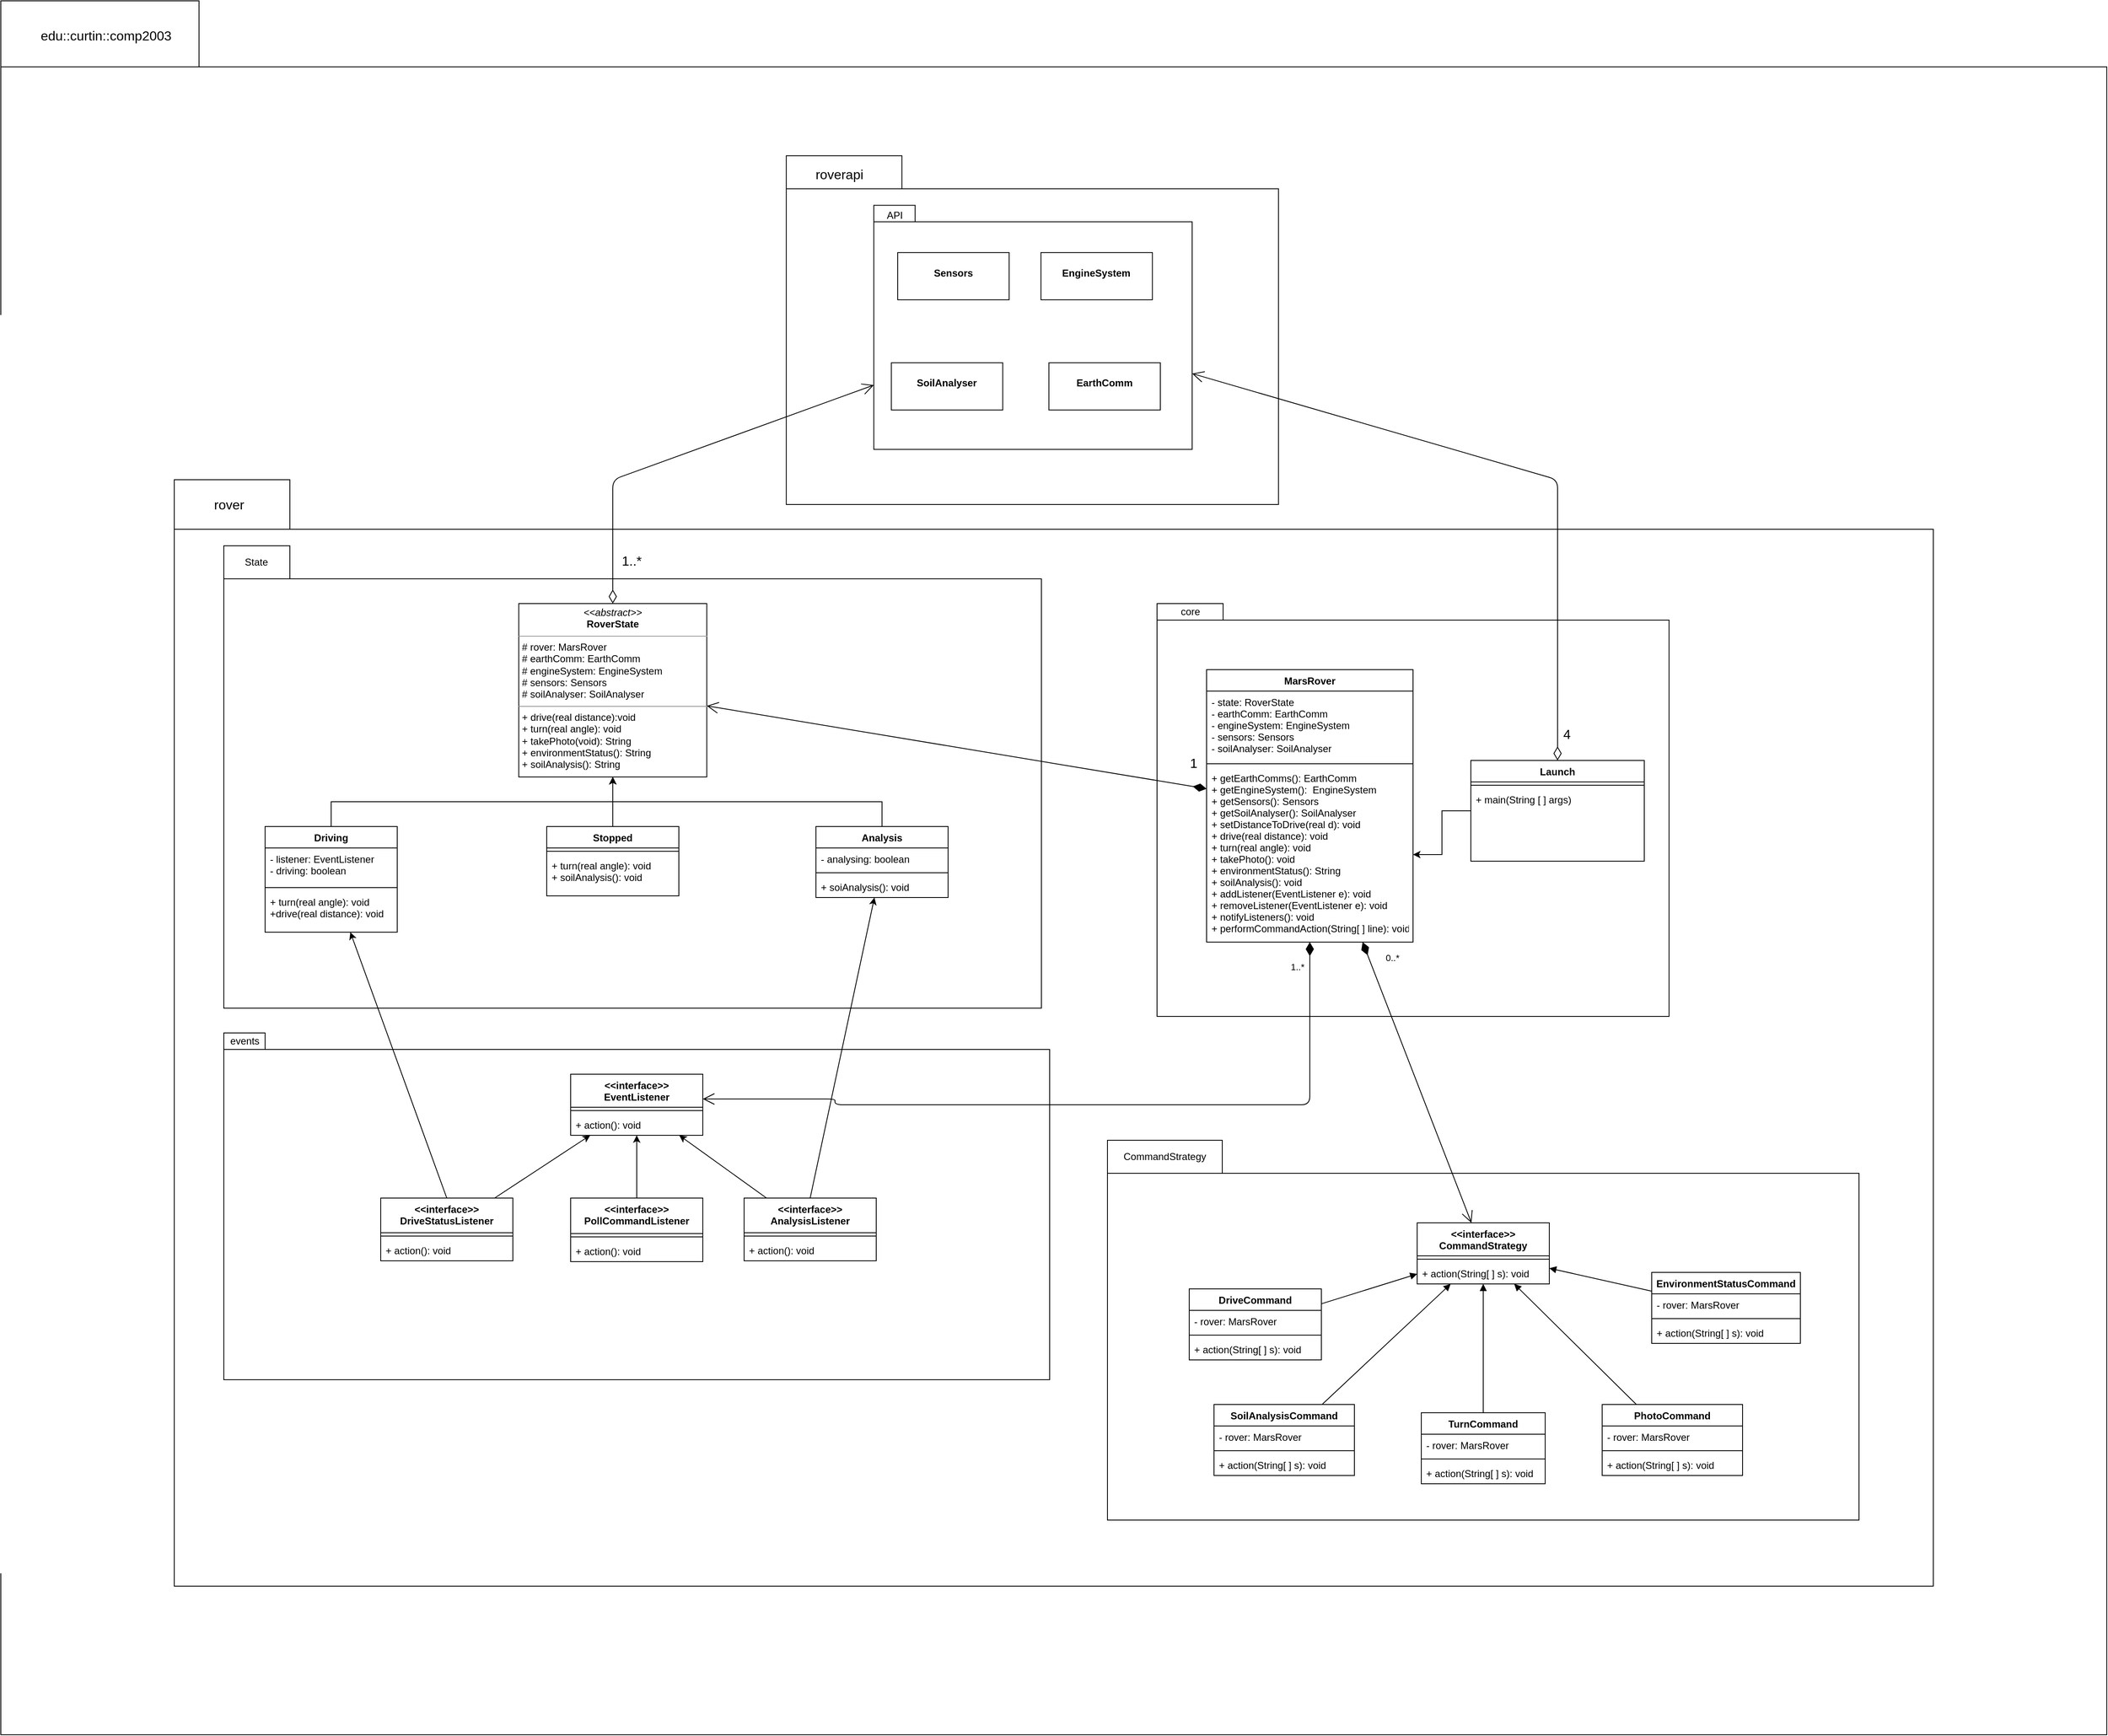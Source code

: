 <mxfile version="14.6.13" type="device"><diagram id="wN_aXKT0hSmo4wm4TGsy" name="Page-1"><mxGraphModel dx="5213" dy="4482" grid="1" gridSize="10" guides="1" tooltips="1" connect="1" arrows="1" fold="1" page="1" pageScale="1" pageWidth="827" pageHeight="1169" math="0" shadow="0"><root><mxCell id="0"/><mxCell id="1" parent="0"/><mxCell id="MtsgH6thedZWllhzm0tt-86" value="" style="group" vertex="1" connectable="0" parent="1"><mxGeometry x="100" y="-220" width="2550" height="2100" as="geometry"/></mxCell><mxCell id="MtsgH6thedZWllhzm0tt-84" value="" style="shape=folder;fontStyle=1;spacingTop=10;tabWidth=240;tabHeight=80;tabPosition=left;html=1;fontSize=16;" vertex="1" parent="MtsgH6thedZWllhzm0tt-86"><mxGeometry width="2550" height="2100" as="geometry"/></mxCell><mxCell id="MtsgH6thedZWllhzm0tt-85" value="edu::curtin::comp2003" style="text;html=1;align=center;verticalAlign=middle;resizable=0;points=[];autosize=1;strokeColor=none;fontSize=16;" vertex="1" parent="MtsgH6thedZWllhzm0tt-86"><mxGeometry x="41.975" y="31.658" width="170" height="20" as="geometry"/></mxCell><mxCell id="MtsgH6thedZWllhzm0tt-70" value="" style="group" vertex="1" connectable="0" parent="1"><mxGeometry x="1080" y="-20" width="577.091" height="410.004" as="geometry"/></mxCell><mxCell id="VUvdC_Pb-6mdF2qOC4kB-125" value="" style="group" parent="MtsgH6thedZWllhzm0tt-70" vertex="1" connectable="0"><mxGeometry x="77.091" y="47.674" width="500" height="362.33" as="geometry"/></mxCell><mxCell id="MtsgH6thedZWllhzm0tt-54" value="" style="shape=folder;fontStyle=1;spacingTop=10;tabWidth=140;tabHeight=40;tabPosition=left;html=1;fontSize=16;" vertex="1" parent="VUvdC_Pb-6mdF2qOC4kB-125"><mxGeometry x="-106" y="-60" width="596" height="422.33" as="geometry"/></mxCell><mxCell id="VUvdC_Pb-6mdF2qOC4kB-119" value="" style="shape=folder;fontStyle=1;spacingTop=10;tabWidth=50;tabHeight=20;tabPosition=left;html=1;" parent="VUvdC_Pb-6mdF2qOC4kB-125" vertex="1"><mxGeometry width="385.455" height="295.581" as="geometry"/></mxCell><mxCell id="VUvdC_Pb-6mdF2qOC4kB-120" value="API" style="text;html=1;align=center;verticalAlign=middle;resizable=0;points=[];autosize=1;strokeColor=none;" parent="VUvdC_Pb-6mdF2qOC4kB-125" vertex="1"><mxGeometry x="9.636" y="1.907" width="30" height="20" as="geometry"/></mxCell><mxCell id="VUvdC_Pb-6mdF2qOC4kB-115" value="&lt;p style=&quot;margin: 0px ; margin-top: 4px ; text-align: center&quot;&gt;&lt;br&gt;&lt;b&gt;Sensors&lt;/b&gt;&lt;/p&gt;" style="verticalAlign=top;align=left;overflow=fill;fontSize=12;fontFamily=Helvetica;html=1;" parent="VUvdC_Pb-6mdF2qOC4kB-125" vertex="1"><mxGeometry x="28.909" y="57.209" width="134.909" height="57.209" as="geometry"/></mxCell><mxCell id="VUvdC_Pb-6mdF2qOC4kB-118" value="&lt;p style=&quot;margin: 0px ; margin-top: 4px ; text-align: center&quot;&gt;&lt;br&gt;&lt;b&gt;SoilAnalyser&lt;/b&gt;&lt;/p&gt;" style="verticalAlign=top;align=left;overflow=fill;fontSize=12;fontFamily=Helvetica;html=1;" parent="VUvdC_Pb-6mdF2qOC4kB-125" vertex="1"><mxGeometry x="21.2" y="190.698" width="134.909" height="57.209" as="geometry"/></mxCell><mxCell id="VUvdC_Pb-6mdF2qOC4kB-117" value="&lt;p style=&quot;margin: 0px ; margin-top: 4px ; text-align: center&quot;&gt;&lt;br&gt;&lt;b&gt;EngineSystem&lt;/b&gt;&lt;/p&gt;" style="verticalAlign=top;align=left;overflow=fill;fontSize=12;fontFamily=Helvetica;html=1;" parent="VUvdC_Pb-6mdF2qOC4kB-125" vertex="1"><mxGeometry x="202.364" y="57.209" width="134.909" height="57.209" as="geometry"/></mxCell><mxCell id="VUvdC_Pb-6mdF2qOC4kB-116" value="&lt;p style=&quot;margin: 0px ; margin-top: 4px ; text-align: center&quot;&gt;&lt;br&gt;&lt;b&gt;EarthComm&lt;/b&gt;&lt;/p&gt;" style="verticalAlign=top;align=left;overflow=fill;fontSize=12;fontFamily=Helvetica;html=1;" parent="VUvdC_Pb-6mdF2qOC4kB-125" vertex="1"><mxGeometry x="212" y="190.698" width="134.909" height="57.209" as="geometry"/></mxCell><mxCell id="MtsgH6thedZWllhzm0tt-55" value="roverapi" style="text;html=1;align=center;verticalAlign=middle;resizable=0;points=[];autosize=1;strokeColor=none;fontSize=16;" vertex="1" parent="MtsgH6thedZWllhzm0tt-70"><mxGeometry width="70" height="20" as="geometry"/></mxCell><mxCell id="MtsgH6thedZWllhzm0tt-52" value="" style="group" vertex="1" connectable="0" parent="1"><mxGeometry x="310" y="360" width="2130" height="1340" as="geometry"/></mxCell><mxCell id="MtsgH6thedZWllhzm0tt-50" value="" style="shape=folder;fontStyle=1;spacingTop=10;tabWidth=140;tabHeight=60;tabPosition=left;html=1;" vertex="1" parent="MtsgH6thedZWllhzm0tt-52"><mxGeometry width="2130" height="1340" as="geometry"/></mxCell><mxCell id="MtsgH6thedZWllhzm0tt-51" value="rover" style="text;html=1;align=center;verticalAlign=middle;resizable=0;points=[];autosize=1;strokeColor=none;fontStyle=0;fontSize=16;" vertex="1" parent="MtsgH6thedZWllhzm0tt-52"><mxGeometry x="40.571" y="20" width="50" height="20" as="geometry"/></mxCell><mxCell id="MtsgH6thedZWllhzm0tt-41" value="" style="group" vertex="1" connectable="0" parent="1"><mxGeometry x="1440" y="1160" width="910" height="460" as="geometry"/></mxCell><mxCell id="MtsgH6thedZWllhzm0tt-39" value="" style="shape=folder;fontStyle=1;spacingTop=10;tabWidth=139;tabHeight=40;tabPosition=left;html=1;" vertex="1" parent="MtsgH6thedZWllhzm0tt-41"><mxGeometry width="910" height="460" as="geometry"/></mxCell><mxCell id="MtsgH6thedZWllhzm0tt-40" value="CommandStrategy" style="text;html=1;align=center;verticalAlign=middle;resizable=0;points=[];autosize=1;strokeColor=none;" vertex="1" parent="MtsgH6thedZWllhzm0tt-41"><mxGeometry x="9" y="10" width="120" height="20" as="geometry"/></mxCell><mxCell id="MtsgH6thedZWllhzm0tt-15" value="&lt;&lt;interface&gt;&gt;&#10;CommandStrategy" style="swimlane;fontStyle=1;align=center;verticalAlign=top;childLayout=stackLayout;horizontal=1;startSize=40;horizontalStack=0;resizeParent=1;resizeParentMax=0;resizeLast=0;collapsible=1;marginBottom=0;" vertex="1" parent="MtsgH6thedZWllhzm0tt-41"><mxGeometry x="375" y="100" width="160" height="74" as="geometry"/></mxCell><mxCell id="MtsgH6thedZWllhzm0tt-17" value="" style="line;strokeWidth=1;fillColor=none;align=left;verticalAlign=middle;spacingTop=-1;spacingLeft=3;spacingRight=3;rotatable=0;labelPosition=right;points=[];portConstraint=eastwest;" vertex="1" parent="MtsgH6thedZWllhzm0tt-15"><mxGeometry y="40" width="160" height="8" as="geometry"/></mxCell><mxCell id="MtsgH6thedZWllhzm0tt-18" value="+ action(String[ ] s): void" style="text;strokeColor=none;fillColor=none;align=left;verticalAlign=top;spacingLeft=4;spacingRight=4;overflow=hidden;rotatable=0;points=[[0,0.5],[1,0.5]];portConstraint=eastwest;" vertex="1" parent="MtsgH6thedZWllhzm0tt-15"><mxGeometry y="48" width="160" height="26" as="geometry"/></mxCell><mxCell id="MtsgH6thedZWllhzm0tt-19" value="DriveCommand" style="swimlane;fontStyle=1;align=center;verticalAlign=top;childLayout=stackLayout;horizontal=1;startSize=26;horizontalStack=0;resizeParent=1;resizeParentMax=0;resizeLast=0;collapsible=1;marginBottom=0;" vertex="1" parent="MtsgH6thedZWllhzm0tt-41"><mxGeometry x="99" y="180" width="160" height="86" as="geometry"/></mxCell><mxCell id="MtsgH6thedZWllhzm0tt-20" value="- rover: MarsRover" style="text;strokeColor=none;fillColor=none;align=left;verticalAlign=top;spacingLeft=4;spacingRight=4;overflow=hidden;rotatable=0;points=[[0,0.5],[1,0.5]];portConstraint=eastwest;" vertex="1" parent="MtsgH6thedZWllhzm0tt-19"><mxGeometry y="26" width="160" height="26" as="geometry"/></mxCell><mxCell id="MtsgH6thedZWllhzm0tt-21" value="" style="line;strokeWidth=1;fillColor=none;align=left;verticalAlign=middle;spacingTop=-1;spacingLeft=3;spacingRight=3;rotatable=0;labelPosition=right;points=[];portConstraint=eastwest;" vertex="1" parent="MtsgH6thedZWllhzm0tt-19"><mxGeometry y="52" width="160" height="8" as="geometry"/></mxCell><mxCell id="MtsgH6thedZWllhzm0tt-22" value="+ action(String[ ] s): void" style="text;strokeColor=none;fillColor=none;align=left;verticalAlign=top;spacingLeft=4;spacingRight=4;overflow=hidden;rotatable=0;points=[[0,0.5],[1,0.5]];portConstraint=eastwest;" vertex="1" parent="MtsgH6thedZWllhzm0tt-19"><mxGeometry y="60" width="160" height="26" as="geometry"/></mxCell><mxCell id="MtsgH6thedZWllhzm0tt-46" style="rounded=0;orthogonalLoop=1;jettySize=auto;html=1;endArrow=block;endFill=1;" edge="1" parent="MtsgH6thedZWllhzm0tt-41" source="MtsgH6thedZWllhzm0tt-31" target="MtsgH6thedZWllhzm0tt-15"><mxGeometry relative="1" as="geometry"/></mxCell><mxCell id="MtsgH6thedZWllhzm0tt-31" value="SoilAnalysisCommand" style="swimlane;fontStyle=1;align=center;verticalAlign=top;childLayout=stackLayout;horizontal=1;startSize=26;horizontalStack=0;resizeParent=1;resizeParentMax=0;resizeLast=0;collapsible=1;marginBottom=0;" vertex="1" parent="MtsgH6thedZWllhzm0tt-41"><mxGeometry x="129" y="320" width="170" height="86" as="geometry"/></mxCell><mxCell id="MtsgH6thedZWllhzm0tt-32" value="- rover: MarsRover" style="text;strokeColor=none;fillColor=none;align=left;verticalAlign=top;spacingLeft=4;spacingRight=4;overflow=hidden;rotatable=0;points=[[0,0.5],[1,0.5]];portConstraint=eastwest;" vertex="1" parent="MtsgH6thedZWllhzm0tt-31"><mxGeometry y="26" width="170" height="26" as="geometry"/></mxCell><mxCell id="MtsgH6thedZWllhzm0tt-33" value="" style="line;strokeWidth=1;fillColor=none;align=left;verticalAlign=middle;spacingTop=-1;spacingLeft=3;spacingRight=3;rotatable=0;labelPosition=right;points=[];portConstraint=eastwest;" vertex="1" parent="MtsgH6thedZWllhzm0tt-31"><mxGeometry y="52" width="170" height="8" as="geometry"/></mxCell><mxCell id="MtsgH6thedZWllhzm0tt-34" value="+ action(String[ ] s): void" style="text;strokeColor=none;fillColor=none;align=left;verticalAlign=top;spacingLeft=4;spacingRight=4;overflow=hidden;rotatable=0;points=[[0,0.5],[1,0.5]];portConstraint=eastwest;" vertex="1" parent="MtsgH6thedZWllhzm0tt-31"><mxGeometry y="60" width="170" height="26" as="geometry"/></mxCell><mxCell id="MtsgH6thedZWllhzm0tt-44" style="rounded=0;orthogonalLoop=1;jettySize=auto;html=1;endArrow=block;endFill=1;" edge="1" parent="MtsgH6thedZWllhzm0tt-41" source="MtsgH6thedZWllhzm0tt-35" target="MtsgH6thedZWllhzm0tt-15"><mxGeometry relative="1" as="geometry"/></mxCell><mxCell id="MtsgH6thedZWllhzm0tt-35" value="TurnCommand" style="swimlane;fontStyle=1;align=center;verticalAlign=top;childLayout=stackLayout;horizontal=1;startSize=26;horizontalStack=0;resizeParent=1;resizeParentMax=0;resizeLast=0;collapsible=1;marginBottom=0;" vertex="1" parent="MtsgH6thedZWllhzm0tt-41"><mxGeometry x="380" y="330" width="150" height="86" as="geometry"/></mxCell><mxCell id="MtsgH6thedZWllhzm0tt-36" value="- rover: MarsRover" style="text;strokeColor=none;fillColor=none;align=left;verticalAlign=top;spacingLeft=4;spacingRight=4;overflow=hidden;rotatable=0;points=[[0,0.5],[1,0.5]];portConstraint=eastwest;" vertex="1" parent="MtsgH6thedZWllhzm0tt-35"><mxGeometry y="26" width="150" height="26" as="geometry"/></mxCell><mxCell id="MtsgH6thedZWllhzm0tt-37" value="" style="line;strokeWidth=1;fillColor=none;align=left;verticalAlign=middle;spacingTop=-1;spacingLeft=3;spacingRight=3;rotatable=0;labelPosition=right;points=[];portConstraint=eastwest;" vertex="1" parent="MtsgH6thedZWllhzm0tt-35"><mxGeometry y="52" width="150" height="8" as="geometry"/></mxCell><mxCell id="MtsgH6thedZWllhzm0tt-38" value="+ action(String[ ] s): void" style="text;strokeColor=none;fillColor=none;align=left;verticalAlign=top;spacingLeft=4;spacingRight=4;overflow=hidden;rotatable=0;points=[[0,0.5],[1,0.5]];portConstraint=eastwest;" vertex="1" parent="MtsgH6thedZWllhzm0tt-35"><mxGeometry y="60" width="150" height="26" as="geometry"/></mxCell><mxCell id="MtsgH6thedZWllhzm0tt-23" value="EnvironmentStatusCommand" style="swimlane;fontStyle=1;align=center;verticalAlign=top;childLayout=stackLayout;horizontal=1;startSize=26;horizontalStack=0;resizeParent=1;resizeParentMax=0;resizeLast=0;collapsible=1;marginBottom=0;" vertex="1" parent="MtsgH6thedZWllhzm0tt-41"><mxGeometry x="659" y="160" width="180" height="86" as="geometry"/></mxCell><mxCell id="MtsgH6thedZWllhzm0tt-24" value="- rover: MarsRover" style="text;strokeColor=none;fillColor=none;align=left;verticalAlign=top;spacingLeft=4;spacingRight=4;overflow=hidden;rotatable=0;points=[[0,0.5],[1,0.5]];portConstraint=eastwest;" vertex="1" parent="MtsgH6thedZWllhzm0tt-23"><mxGeometry y="26" width="180" height="26" as="geometry"/></mxCell><mxCell id="MtsgH6thedZWllhzm0tt-25" value="" style="line;strokeWidth=1;fillColor=none;align=left;verticalAlign=middle;spacingTop=-1;spacingLeft=3;spacingRight=3;rotatable=0;labelPosition=right;points=[];portConstraint=eastwest;" vertex="1" parent="MtsgH6thedZWllhzm0tt-23"><mxGeometry y="52" width="180" height="8" as="geometry"/></mxCell><mxCell id="MtsgH6thedZWllhzm0tt-26" value="+ action(String[ ] s): void" style="text;strokeColor=none;fillColor=none;align=left;verticalAlign=top;spacingLeft=4;spacingRight=4;overflow=hidden;rotatable=0;points=[[0,0.5],[1,0.5]];portConstraint=eastwest;" vertex="1" parent="MtsgH6thedZWllhzm0tt-23"><mxGeometry y="60" width="180" height="26" as="geometry"/></mxCell><mxCell id="MtsgH6thedZWllhzm0tt-45" style="rounded=0;orthogonalLoop=1;jettySize=auto;html=1;endArrow=block;endFill=1;" edge="1" parent="MtsgH6thedZWllhzm0tt-41" source="MtsgH6thedZWllhzm0tt-27" target="MtsgH6thedZWllhzm0tt-15"><mxGeometry relative="1" as="geometry"/></mxCell><mxCell id="MtsgH6thedZWllhzm0tt-27" value="PhotoCommand" style="swimlane;fontStyle=1;align=center;verticalAlign=top;childLayout=stackLayout;horizontal=1;startSize=26;horizontalStack=0;resizeParent=1;resizeParentMax=0;resizeLast=0;collapsible=1;marginBottom=0;" vertex="1" parent="MtsgH6thedZWllhzm0tt-41"><mxGeometry x="599" y="320" width="170" height="86" as="geometry"/></mxCell><mxCell id="MtsgH6thedZWllhzm0tt-28" value="- rover: MarsRover" style="text;strokeColor=none;fillColor=none;align=left;verticalAlign=top;spacingLeft=4;spacingRight=4;overflow=hidden;rotatable=0;points=[[0,0.5],[1,0.5]];portConstraint=eastwest;" vertex="1" parent="MtsgH6thedZWllhzm0tt-27"><mxGeometry y="26" width="170" height="26" as="geometry"/></mxCell><mxCell id="MtsgH6thedZWllhzm0tt-29" value="" style="line;strokeWidth=1;fillColor=none;align=left;verticalAlign=middle;spacingTop=-1;spacingLeft=3;spacingRight=3;rotatable=0;labelPosition=right;points=[];portConstraint=eastwest;" vertex="1" parent="MtsgH6thedZWllhzm0tt-27"><mxGeometry y="52" width="170" height="8" as="geometry"/></mxCell><mxCell id="MtsgH6thedZWllhzm0tt-30" value="+ action(String[ ] s): void" style="text;strokeColor=none;fillColor=none;align=left;verticalAlign=top;spacingLeft=4;spacingRight=4;overflow=hidden;rotatable=0;points=[[0,0.5],[1,0.5]];portConstraint=eastwest;" vertex="1" parent="MtsgH6thedZWllhzm0tt-27"><mxGeometry y="60" width="170" height="26" as="geometry"/></mxCell><mxCell id="MtsgH6thedZWllhzm0tt-42" style="rounded=0;orthogonalLoop=1;jettySize=auto;html=1;endArrow=block;endFill=1;" edge="1" parent="MtsgH6thedZWllhzm0tt-41" source="MtsgH6thedZWllhzm0tt-19" target="MtsgH6thedZWllhzm0tt-15"><mxGeometry relative="1" as="geometry"/></mxCell><mxCell id="MtsgH6thedZWllhzm0tt-43" style="rounded=0;orthogonalLoop=1;jettySize=auto;html=1;endArrow=block;endFill=1;" edge="1" parent="MtsgH6thedZWllhzm0tt-41" source="MtsgH6thedZWllhzm0tt-23" target="MtsgH6thedZWllhzm0tt-15"><mxGeometry relative="1" as="geometry"/></mxCell><mxCell id="MtsgH6thedZWllhzm0tt-5" value="" style="group" vertex="1" connectable="0" parent="1"><mxGeometry x="1500" y="510" width="630" height="630" as="geometry"/></mxCell><mxCell id="MtsgH6thedZWllhzm0tt-1" value="" style="shape=folder;fontStyle=1;spacingTop=10;tabWidth=80;tabHeight=20;tabPosition=left;html=1;" vertex="1" parent="MtsgH6thedZWllhzm0tt-5"><mxGeometry width="620" height="500" as="geometry"/></mxCell><mxCell id="MtsgH6thedZWllhzm0tt-3" value="core" style="text;html=1;align=center;verticalAlign=middle;resizable=0;points=[];autosize=1;strokeColor=none;" vertex="1" parent="MtsgH6thedZWllhzm0tt-5"><mxGeometry x="20" width="40" height="20" as="geometry"/></mxCell><mxCell id="ojt8x0f-aTI1ktAE34qp-79" value="MarsRover" style="swimlane;fontStyle=1;align=center;verticalAlign=top;childLayout=stackLayout;horizontal=1;startSize=26;horizontalStack=0;resizeParent=1;resizeParentMax=0;resizeLast=0;collapsible=1;marginBottom=0;" parent="MtsgH6thedZWllhzm0tt-5" vertex="1"><mxGeometry x="60" y="80" width="250" height="330" as="geometry"/></mxCell><mxCell id="ojt8x0f-aTI1ktAE34qp-80" value="- state: RoverState&#10;- earthComm: EarthComm&#10;- engineSystem: EngineSystem&#10;- sensors: Sensors&#10;- soilAnalyser: SoilAnalyser" style="text;strokeColor=none;fillColor=none;align=left;verticalAlign=top;spacingLeft=4;spacingRight=4;overflow=hidden;rotatable=0;points=[[0,0.5],[1,0.5]];portConstraint=eastwest;" parent="ojt8x0f-aTI1ktAE34qp-79" vertex="1"><mxGeometry y="26" width="250" height="84" as="geometry"/></mxCell><mxCell id="ojt8x0f-aTI1ktAE34qp-81" value="" style="line;strokeWidth=1;fillColor=none;align=left;verticalAlign=middle;spacingTop=-1;spacingLeft=3;spacingRight=3;rotatable=0;labelPosition=right;points=[];portConstraint=eastwest;" parent="ojt8x0f-aTI1ktAE34qp-79" vertex="1"><mxGeometry y="110" width="250" height="8" as="geometry"/></mxCell><mxCell id="ojt8x0f-aTI1ktAE34qp-82" value="+ getEarthComms(): EarthComm&#10;+ getEngineSystem():  EngineSystem&#10;+ getSensors(): Sensors&#10;+ getSoilAnalyser(): SoilAnalyser&#10;+ setDistanceToDrive(real d): void&#10;+ drive(real distance): void&#10;+ turn(real angle): void&#10;+ takePhoto(): void&#10;+ environmentStatus(): String&#10;+ soilAnalysis(): void&#10;+ addListener(EventListener e): void&#10;+ removeListener(EventListener e): void&#10;+ notifyListeners(): void&#10;+ performCommandAction(String[ ] line): void" style="text;strokeColor=none;fillColor=none;align=left;verticalAlign=top;spacingLeft=4;spacingRight=4;overflow=hidden;rotatable=0;points=[[0,0.5],[1,0.5]];portConstraint=eastwest;" parent="ojt8x0f-aTI1ktAE34qp-79" vertex="1"><mxGeometry y="118" width="250" height="212" as="geometry"/></mxCell><mxCell id="MtsgH6thedZWllhzm0tt-6" style="edgeStyle=orthogonalEdgeStyle;rounded=0;orthogonalLoop=1;jettySize=auto;html=1;" edge="1" parent="MtsgH6thedZWllhzm0tt-5" source="VUvdC_Pb-6mdF2qOC4kB-62" target="ojt8x0f-aTI1ktAE34qp-82"><mxGeometry relative="1" as="geometry"/></mxCell><mxCell id="VUvdC_Pb-6mdF2qOC4kB-62" value="Launch" style="swimlane;fontStyle=1;align=center;verticalAlign=top;childLayout=stackLayout;horizontal=1;startSize=26;horizontalStack=0;resizeParent=1;resizeParentMax=0;resizeLast=0;collapsible=1;marginBottom=0;" parent="MtsgH6thedZWllhzm0tt-5" vertex="1"><mxGeometry x="380" y="190" width="210" height="122" as="geometry"/></mxCell><mxCell id="VUvdC_Pb-6mdF2qOC4kB-64" value="" style="line;strokeWidth=1;fillColor=none;align=left;verticalAlign=middle;spacingTop=-1;spacingLeft=3;spacingRight=3;rotatable=0;labelPosition=right;points=[];portConstraint=eastwest;" parent="VUvdC_Pb-6mdF2qOC4kB-62" vertex="1"><mxGeometry y="26" width="210" height="8" as="geometry"/></mxCell><mxCell id="VUvdC_Pb-6mdF2qOC4kB-65" value="+ main(String [ ] args)" style="text;strokeColor=none;fillColor=none;align=left;verticalAlign=top;spacingLeft=4;spacingRight=4;overflow=hidden;rotatable=0;points=[[0,0.5],[1,0.5]];portConstraint=eastwest;" parent="VUvdC_Pb-6mdF2qOC4kB-62" vertex="1"><mxGeometry y="34" width="210" height="88" as="geometry"/></mxCell><mxCell id="VUvdC_Pb-6mdF2qOC4kB-18" value="" style="group" parent="1" vertex="1" connectable="0"><mxGeometry x="370" y="1030" width="1040" height="520" as="geometry"/></mxCell><mxCell id="VUvdC_Pb-6mdF2qOC4kB-16" value="" style="shape=folder;fontStyle=1;spacingTop=10;tabWidth=50;tabHeight=20;tabPosition=left;html=1;" parent="VUvdC_Pb-6mdF2qOC4kB-18" vertex="1"><mxGeometry width="1000" height="420" as="geometry"/></mxCell><mxCell id="VUvdC_Pb-6mdF2qOC4kB-17" value="events" style="text;html=1;align=center;verticalAlign=middle;resizable=0;points=[];autosize=1;strokeColor=none;" parent="VUvdC_Pb-6mdF2qOC4kB-18" vertex="1"><mxGeometry width="50" height="20" as="geometry"/></mxCell><mxCell id="VUvdC_Pb-6mdF2qOC4kB-76" value="&lt;&lt;interface&gt;&gt;&#10;DriveStatusListener" style="swimlane;fontStyle=1;align=center;verticalAlign=top;childLayout=stackLayout;horizontal=1;startSize=42;horizontalStack=0;resizeParent=1;resizeParentMax=0;resizeLast=0;collapsible=1;marginBottom=0;" parent="VUvdC_Pb-6mdF2qOC4kB-18" vertex="1"><mxGeometry x="190" y="200" width="160" height="76" as="geometry"/></mxCell><mxCell id="VUvdC_Pb-6mdF2qOC4kB-78" value="" style="line;strokeWidth=1;fillColor=none;align=left;verticalAlign=middle;spacingTop=-1;spacingLeft=3;spacingRight=3;rotatable=0;labelPosition=right;points=[];portConstraint=eastwest;" parent="VUvdC_Pb-6mdF2qOC4kB-76" vertex="1"><mxGeometry y="42" width="160" height="8" as="geometry"/></mxCell><mxCell id="VUvdC_Pb-6mdF2qOC4kB-79" value="+ action(): void" style="text;strokeColor=none;fillColor=none;align=left;verticalAlign=top;spacingLeft=4;spacingRight=4;overflow=hidden;rotatable=0;points=[[0,0.5],[1,0.5]];portConstraint=eastwest;" parent="VUvdC_Pb-6mdF2qOC4kB-76" vertex="1"><mxGeometry y="50" width="160" height="26" as="geometry"/></mxCell><mxCell id="VUvdC_Pb-6mdF2qOC4kB-80" style="edgeStyle=none;rounded=0;orthogonalLoop=1;jettySize=auto;html=1;exitX=0.75;exitY=0;exitDx=0;exitDy=0;" parent="VUvdC_Pb-6mdF2qOC4kB-18" source="VUvdC_Pb-6mdF2qOC4kB-76" target="VUvdC_Pb-6mdF2qOC4kB-76" edge="1"><mxGeometry relative="1" as="geometry"/></mxCell><mxCell id="VUvdC_Pb-6mdF2qOC4kB-81" value="&lt;&lt;interface&gt;&gt;&#10;EventListener" style="swimlane;fontStyle=1;align=center;verticalAlign=top;childLayout=stackLayout;horizontal=1;startSize=40;horizontalStack=0;resizeParent=1;resizeParentMax=0;resizeLast=0;collapsible=1;marginBottom=0;" parent="VUvdC_Pb-6mdF2qOC4kB-18" vertex="1"><mxGeometry x="420" y="50" width="160" height="74" as="geometry"/></mxCell><mxCell id="VUvdC_Pb-6mdF2qOC4kB-83" value="" style="line;strokeWidth=1;fillColor=none;align=left;verticalAlign=middle;spacingTop=-1;spacingLeft=3;spacingRight=3;rotatable=0;labelPosition=right;points=[];portConstraint=eastwest;" parent="VUvdC_Pb-6mdF2qOC4kB-81" vertex="1"><mxGeometry y="40" width="160" height="8" as="geometry"/></mxCell><mxCell id="VUvdC_Pb-6mdF2qOC4kB-84" value="+ action(): void" style="text;strokeColor=none;fillColor=none;align=left;verticalAlign=top;spacingLeft=4;spacingRight=4;overflow=hidden;rotatable=0;points=[[0,0.5],[1,0.5]];portConstraint=eastwest;" parent="VUvdC_Pb-6mdF2qOC4kB-81" vertex="1"><mxGeometry y="48" width="160" height="26" as="geometry"/></mxCell><mxCell id="VUvdC_Pb-6mdF2qOC4kB-85" style="edgeStyle=none;rounded=0;orthogonalLoop=1;jettySize=auto;html=1;" parent="VUvdC_Pb-6mdF2qOC4kB-18" source="VUvdC_Pb-6mdF2qOC4kB-76" target="VUvdC_Pb-6mdF2qOC4kB-81" edge="1"><mxGeometry relative="1" as="geometry"/></mxCell><mxCell id="VUvdC_Pb-6mdF2qOC4kB-89" style="edgeStyle=none;rounded=0;orthogonalLoop=1;jettySize=auto;html=1;" parent="VUvdC_Pb-6mdF2qOC4kB-18" source="VUvdC_Pb-6mdF2qOC4kB-86" target="VUvdC_Pb-6mdF2qOC4kB-81" edge="1"><mxGeometry relative="1" as="geometry"/></mxCell><mxCell id="VUvdC_Pb-6mdF2qOC4kB-86" value="&lt;&lt;interface&gt;&gt;&#10;AnalysisListener" style="swimlane;fontStyle=1;align=center;verticalAlign=top;childLayout=stackLayout;horizontal=1;startSize=42;horizontalStack=0;resizeParent=1;resizeParentMax=0;resizeLast=0;collapsible=1;marginBottom=0;" parent="VUvdC_Pb-6mdF2qOC4kB-18" vertex="1"><mxGeometry x="630" y="200" width="160" height="76" as="geometry"/></mxCell><mxCell id="VUvdC_Pb-6mdF2qOC4kB-87" value="" style="line;strokeWidth=1;fillColor=none;align=left;verticalAlign=middle;spacingTop=-1;spacingLeft=3;spacingRight=3;rotatable=0;labelPosition=right;points=[];portConstraint=eastwest;" parent="VUvdC_Pb-6mdF2qOC4kB-86" vertex="1"><mxGeometry y="42" width="160" height="8" as="geometry"/></mxCell><mxCell id="VUvdC_Pb-6mdF2qOC4kB-88" value="+ action(): void" style="text;strokeColor=none;fillColor=none;align=left;verticalAlign=top;spacingLeft=4;spacingRight=4;overflow=hidden;rotatable=0;points=[[0,0.5],[1,0.5]];portConstraint=eastwest;" parent="VUvdC_Pb-6mdF2qOC4kB-86" vertex="1"><mxGeometry y="50" width="160" height="26" as="geometry"/></mxCell><mxCell id="VUvdC_Pb-6mdF2qOC4kB-106" style="edgeStyle=none;rounded=0;orthogonalLoop=1;jettySize=auto;html=1;" parent="VUvdC_Pb-6mdF2qOC4kB-18" source="VUvdC_Pb-6mdF2qOC4kB-102" target="VUvdC_Pb-6mdF2qOC4kB-81" edge="1"><mxGeometry relative="1" as="geometry"/></mxCell><mxCell id="VUvdC_Pb-6mdF2qOC4kB-102" value="&lt;&lt;interface&gt;&gt;&#10;PollCommandListener" style="swimlane;fontStyle=1;align=center;verticalAlign=top;childLayout=stackLayout;horizontal=1;startSize=43;horizontalStack=0;resizeParent=1;resizeParentMax=0;resizeLast=0;collapsible=1;marginBottom=0;" parent="VUvdC_Pb-6mdF2qOC4kB-18" vertex="1"><mxGeometry x="420" y="200" width="160" height="77" as="geometry"/></mxCell><mxCell id="VUvdC_Pb-6mdF2qOC4kB-103" value="" style="line;strokeWidth=1;fillColor=none;align=left;verticalAlign=middle;spacingTop=-1;spacingLeft=3;spacingRight=3;rotatable=0;labelPosition=right;points=[];portConstraint=eastwest;" parent="VUvdC_Pb-6mdF2qOC4kB-102" vertex="1"><mxGeometry y="43" width="160" height="8" as="geometry"/></mxCell><mxCell id="VUvdC_Pb-6mdF2qOC4kB-104" value="+ action(): void" style="text;strokeColor=none;fillColor=none;align=left;verticalAlign=top;spacingLeft=4;spacingRight=4;overflow=hidden;rotatable=0;points=[[0,0.5],[1,0.5]];portConstraint=eastwest;" parent="VUvdC_Pb-6mdF2qOC4kB-102" vertex="1"><mxGeometry y="51" width="160" height="26" as="geometry"/></mxCell><mxCell id="ojt8x0f-aTI1ktAE34qp-77" value="" style="group" parent="1" vertex="1" connectable="0"><mxGeometry x="370" y="440" width="990" height="560" as="geometry"/></mxCell><mxCell id="ojt8x0f-aTI1ktAE34qp-74" value="" style="shape=folder;fontStyle=1;spacingTop=10;tabWidth=80;tabHeight=40;tabPosition=left;html=1;" parent="ojt8x0f-aTI1ktAE34qp-77" vertex="1"><mxGeometry width="990.0" height="560" as="geometry"/></mxCell><mxCell id="ojt8x0f-aTI1ktAE34qp-75" value="State" style="text;html=1;align=center;verticalAlign=middle;resizable=0;points=[];autosize=1;strokeColor=none;" parent="ojt8x0f-aTI1ktAE34qp-77" vertex="1"><mxGeometry x="19.223" y="10.37" width="40" height="20" as="geometry"/></mxCell><mxCell id="ojt8x0f-aTI1ktAE34qp-26" value="Driving" style="swimlane;fontStyle=1;align=center;verticalAlign=top;childLayout=stackLayout;horizontal=1;startSize=26;horizontalStack=0;resizeParent=1;resizeParentMax=0;resizeLast=0;collapsible=1;marginBottom=0;" parent="1" vertex="1"><mxGeometry x="420" y="780" width="160" height="128" as="geometry"/></mxCell><mxCell id="ojt8x0f-aTI1ktAE34qp-27" value="- listener: EventListener&#10;- driving: boolean" style="text;strokeColor=none;fillColor=none;align=left;verticalAlign=top;spacingLeft=4;spacingRight=4;overflow=hidden;rotatable=0;points=[[0,0.5],[1,0.5]];portConstraint=eastwest;" parent="ojt8x0f-aTI1ktAE34qp-26" vertex="1"><mxGeometry y="26" width="160" height="44" as="geometry"/></mxCell><mxCell id="ojt8x0f-aTI1ktAE34qp-28" value="" style="line;strokeWidth=1;fillColor=none;align=left;verticalAlign=middle;spacingTop=-1;spacingLeft=3;spacingRight=3;rotatable=0;labelPosition=right;points=[];portConstraint=eastwest;" parent="ojt8x0f-aTI1ktAE34qp-26" vertex="1"><mxGeometry y="70" width="160" height="8" as="geometry"/></mxCell><mxCell id="ojt8x0f-aTI1ktAE34qp-29" value="+ turn(real angle): void&#10;+drive(real distance): void" style="text;strokeColor=none;fillColor=none;align=left;verticalAlign=top;spacingLeft=4;spacingRight=4;overflow=hidden;rotatable=0;points=[[0,0.5],[1,0.5]];portConstraint=eastwest;" parent="ojt8x0f-aTI1ktAE34qp-26" vertex="1"><mxGeometry y="78" width="160" height="50" as="geometry"/></mxCell><mxCell id="ojt8x0f-aTI1ktAE34qp-30" value="Analysis" style="swimlane;fontStyle=1;align=center;verticalAlign=top;childLayout=stackLayout;horizontal=1;startSize=26;horizontalStack=0;resizeParent=1;resizeParentMax=0;resizeLast=0;collapsible=1;marginBottom=0;" parent="1" vertex="1"><mxGeometry x="1087" y="780" width="160" height="86" as="geometry"/></mxCell><mxCell id="ojt8x0f-aTI1ktAE34qp-31" value="- analysing: boolean" style="text;strokeColor=none;fillColor=none;align=left;verticalAlign=top;spacingLeft=4;spacingRight=4;overflow=hidden;rotatable=0;points=[[0,0.5],[1,0.5]];portConstraint=eastwest;" parent="ojt8x0f-aTI1ktAE34qp-30" vertex="1"><mxGeometry y="26" width="160" height="26" as="geometry"/></mxCell><mxCell id="ojt8x0f-aTI1ktAE34qp-32" value="" style="line;strokeWidth=1;fillColor=none;align=left;verticalAlign=middle;spacingTop=-1;spacingLeft=3;spacingRight=3;rotatable=0;labelPosition=right;points=[];portConstraint=eastwest;" parent="ojt8x0f-aTI1ktAE34qp-30" vertex="1"><mxGeometry y="52" width="160" height="8" as="geometry"/></mxCell><mxCell id="ojt8x0f-aTI1ktAE34qp-33" value="+ soiAnalysis(): void" style="text;strokeColor=none;fillColor=none;align=left;verticalAlign=top;spacingLeft=4;spacingRight=4;overflow=hidden;rotatable=0;points=[[0,0.5],[1,0.5]];portConstraint=eastwest;" parent="ojt8x0f-aTI1ktAE34qp-30" vertex="1"><mxGeometry y="60" width="160" height="26" as="geometry"/></mxCell><mxCell id="ojt8x0f-aTI1ktAE34qp-34" value="Stopped" style="swimlane;fontStyle=1;align=center;verticalAlign=top;childLayout=stackLayout;horizontal=1;startSize=26;horizontalStack=0;resizeParent=1;resizeParentMax=0;resizeLast=0;collapsible=1;marginBottom=0;" parent="1" vertex="1"><mxGeometry x="761" y="780" width="160" height="84" as="geometry"/></mxCell><mxCell id="ojt8x0f-aTI1ktAE34qp-36" value="" style="line;strokeWidth=1;fillColor=none;align=left;verticalAlign=middle;spacingTop=-1;spacingLeft=3;spacingRight=3;rotatable=0;labelPosition=right;points=[];portConstraint=eastwest;" parent="ojt8x0f-aTI1ktAE34qp-34" vertex="1"><mxGeometry y="26" width="160" height="8" as="geometry"/></mxCell><mxCell id="ojt8x0f-aTI1ktAE34qp-37" value="+ turn(real angle): void&#10;+ soilAnalysis(): void" style="text;strokeColor=none;fillColor=none;align=left;verticalAlign=top;spacingLeft=4;spacingRight=4;overflow=hidden;rotatable=0;points=[[0,0.5],[1,0.5]];portConstraint=eastwest;" parent="ojt8x0f-aTI1ktAE34qp-34" vertex="1"><mxGeometry y="34" width="160" height="50" as="geometry"/></mxCell><mxCell id="ojt8x0f-aTI1ktAE34qp-38" value="&lt;p style=&quot;margin: 0px ; margin-top: 4px ; text-align: center&quot;&gt;&lt;i&gt;&amp;lt;&amp;lt;abstract&amp;gt;&amp;gt;&lt;/i&gt;&lt;br&gt;&lt;b&gt;RoverState&lt;/b&gt;&lt;/p&gt;&lt;hr size=&quot;1&quot;&gt;&lt;p style=&quot;margin: 0px ; margin-left: 4px&quot;&gt;# rover: MarsRover&lt;/p&gt;&lt;p style=&quot;margin: 0px ; margin-left: 4px&quot;&gt;# earthComm: EarthComm&lt;/p&gt;&lt;p style=&quot;margin: 0px ; margin-left: 4px&quot;&gt;# engineSystem: EngineSystem&lt;/p&gt;&lt;p style=&quot;margin: 0px ; margin-left: 4px&quot;&gt;# sensors: Sensors&lt;/p&gt;&lt;p style=&quot;margin: 0px ; margin-left: 4px&quot;&gt;# soilAnalyser: SoilAnalyser&lt;/p&gt;&lt;hr size=&quot;1&quot;&gt;&lt;p style=&quot;margin: 0px ; margin-left: 4px&quot;&gt;+ drive(real distance):void&lt;/p&gt;&lt;p style=&quot;margin: 0px ; margin-left: 4px&quot;&gt;+ turn(real angle): void&lt;/p&gt;&lt;p style=&quot;margin: 0px ; margin-left: 4px&quot;&gt;+ takePhoto(void): String&lt;/p&gt;&lt;p style=&quot;margin: 0px ; margin-left: 4px&quot;&gt;+ environmentStatus(): String&lt;/p&gt;&lt;p style=&quot;margin: 0px ; margin-left: 4px&quot;&gt;+ soilAnalysis(): String&lt;/p&gt;&lt;p style=&quot;margin: 0px ; margin-left: 4px&quot;&gt;&lt;br&gt;&lt;/p&gt;" style="verticalAlign=top;align=left;overflow=fill;fontSize=12;fontFamily=Helvetica;html=1;" parent="1" vertex="1"><mxGeometry x="727.18" y="510" width="227.64" height="210" as="geometry"/></mxCell><mxCell id="ojt8x0f-aTI1ktAE34qp-39" style="edgeStyle=orthogonalEdgeStyle;rounded=0;orthogonalLoop=1;jettySize=auto;html=1;exitX=0.5;exitY=0;exitDx=0;exitDy=0;" parent="1" source="ojt8x0f-aTI1ktAE34qp-26" target="ojt8x0f-aTI1ktAE34qp-38" edge="1"><mxGeometry relative="1" as="geometry"/></mxCell><mxCell id="ojt8x0f-aTI1ktAE34qp-40" style="edgeStyle=orthogonalEdgeStyle;rounded=0;orthogonalLoop=1;jettySize=auto;html=1;exitX=0.5;exitY=0;exitDx=0;exitDy=0;" parent="1" source="ojt8x0f-aTI1ktAE34qp-30" target="ojt8x0f-aTI1ktAE34qp-38" edge="1"><mxGeometry relative="1" as="geometry"/></mxCell><mxCell id="ojt8x0f-aTI1ktAE34qp-41" style="edgeStyle=orthogonalEdgeStyle;rounded=0;orthogonalLoop=1;jettySize=auto;html=1;exitX=0.5;exitY=0;exitDx=0;exitDy=0;" parent="1" source="ojt8x0f-aTI1ktAE34qp-34" target="ojt8x0f-aTI1ktAE34qp-38" edge="1"><mxGeometry relative="1" as="geometry"/></mxCell><mxCell id="VUvdC_Pb-6mdF2qOC4kB-100" style="edgeStyle=none;rounded=0;orthogonalLoop=1;jettySize=auto;html=1;exitX=0.5;exitY=0;exitDx=0;exitDy=0;" parent="1" source="VUvdC_Pb-6mdF2qOC4kB-86" target="ojt8x0f-aTI1ktAE34qp-30" edge="1"><mxGeometry relative="1" as="geometry"/></mxCell><mxCell id="VUvdC_Pb-6mdF2qOC4kB-101" style="edgeStyle=none;rounded=0;orthogonalLoop=1;jettySize=auto;html=1;exitX=0.5;exitY=0;exitDx=0;exitDy=0;" parent="1" source="VUvdC_Pb-6mdF2qOC4kB-76" target="ojt8x0f-aTI1ktAE34qp-26" edge="1"><mxGeometry relative="1" as="geometry"/></mxCell><mxCell id="MtsgH6thedZWllhzm0tt-11" value="1..*" style="endArrow=open;html=1;endSize=12;startArrow=diamondThin;startSize=14;startFill=1;edgeStyle=orthogonalEdgeStyle;align=left;verticalAlign=bottom;" edge="1" parent="1" source="ojt8x0f-aTI1ktAE34qp-79" target="VUvdC_Pb-6mdF2qOC4kB-81"><mxGeometry x="-0.917" y="-25" relative="1" as="geometry"><mxPoint x="1420" y="1340" as="sourcePoint"/><mxPoint x="1580" y="1340" as="targetPoint"/><Array as="points"><mxPoint x="1110" y="1117"/><mxPoint x="1110" y="1110"/></Array><mxPoint as="offset"/></mxGeometry></mxCell><mxCell id="MtsgH6thedZWllhzm0tt-49" value="0..*" style="endArrow=open;html=1;endSize=12;startArrow=diamondThin;startSize=14;startFill=1;align=left;verticalAlign=bottom;" edge="1" parent="1" source="ojt8x0f-aTI1ktAE34qp-79" target="MtsgH6thedZWllhzm0tt-15"><mxGeometry x="-0.806" y="14" relative="1" as="geometry"><mxPoint x="1860" y="1410" as="sourcePoint"/><mxPoint x="1980" y="1080" as="targetPoint"/><mxPoint as="offset"/></mxGeometry></mxCell><mxCell id="MtsgH6thedZWllhzm0tt-53" value="1..*" style="endArrow=open;html=1;endSize=12;startArrow=diamondThin;startSize=14;startFill=0;align=left;verticalAlign=bottom;fontSize=16;" edge="1" parent="1" source="ojt8x0f-aTI1ktAE34qp-38" target="VUvdC_Pb-6mdF2qOC4kB-119"><mxGeometry x="-0.836" y="-9" relative="1" as="geometry"><mxPoint x="750" y="340" as="sourcePoint"/><mxPoint x="910" y="340" as="targetPoint"/><Array as="points"><mxPoint x="841" y="360"/></Array><mxPoint as="offset"/></mxGeometry></mxCell><mxCell id="MtsgH6thedZWllhzm0tt-71" value="4" style="endArrow=open;html=1;endSize=12;startArrow=diamondThin;startSize=14;startFill=0;align=left;verticalAlign=bottom;fontSize=16;" edge="1" parent="1" source="VUvdC_Pb-6mdF2qOC4kB-62" target="VUvdC_Pb-6mdF2qOC4kB-119"><mxGeometry x="-0.949" y="-5" relative="1" as="geometry"><mxPoint x="1830" y="260" as="sourcePoint"/><mxPoint x="1990" y="260" as="targetPoint"/><Array as="points"><mxPoint x="1985" y="360"/></Array><mxPoint as="offset"/></mxGeometry></mxCell><mxCell id="MtsgH6thedZWllhzm0tt-74" value="1" style="endArrow=open;html=1;endSize=12;startArrow=diamondThin;startSize=14;startFill=1;align=left;verticalAlign=bottom;fontSize=16;elbow=vertical;" edge="1" parent="1" source="ojt8x0f-aTI1ktAE34qp-79" target="ojt8x0f-aTI1ktAE34qp-38"><mxGeometry x="-0.919" y="-15" relative="1" as="geometry"><mxPoint x="1560" y="685.831" as="sourcePoint"/><mxPoint x="954.82" y="683.714" as="targetPoint"/><mxPoint as="offset"/></mxGeometry></mxCell></root></mxGraphModel></diagram></mxfile>